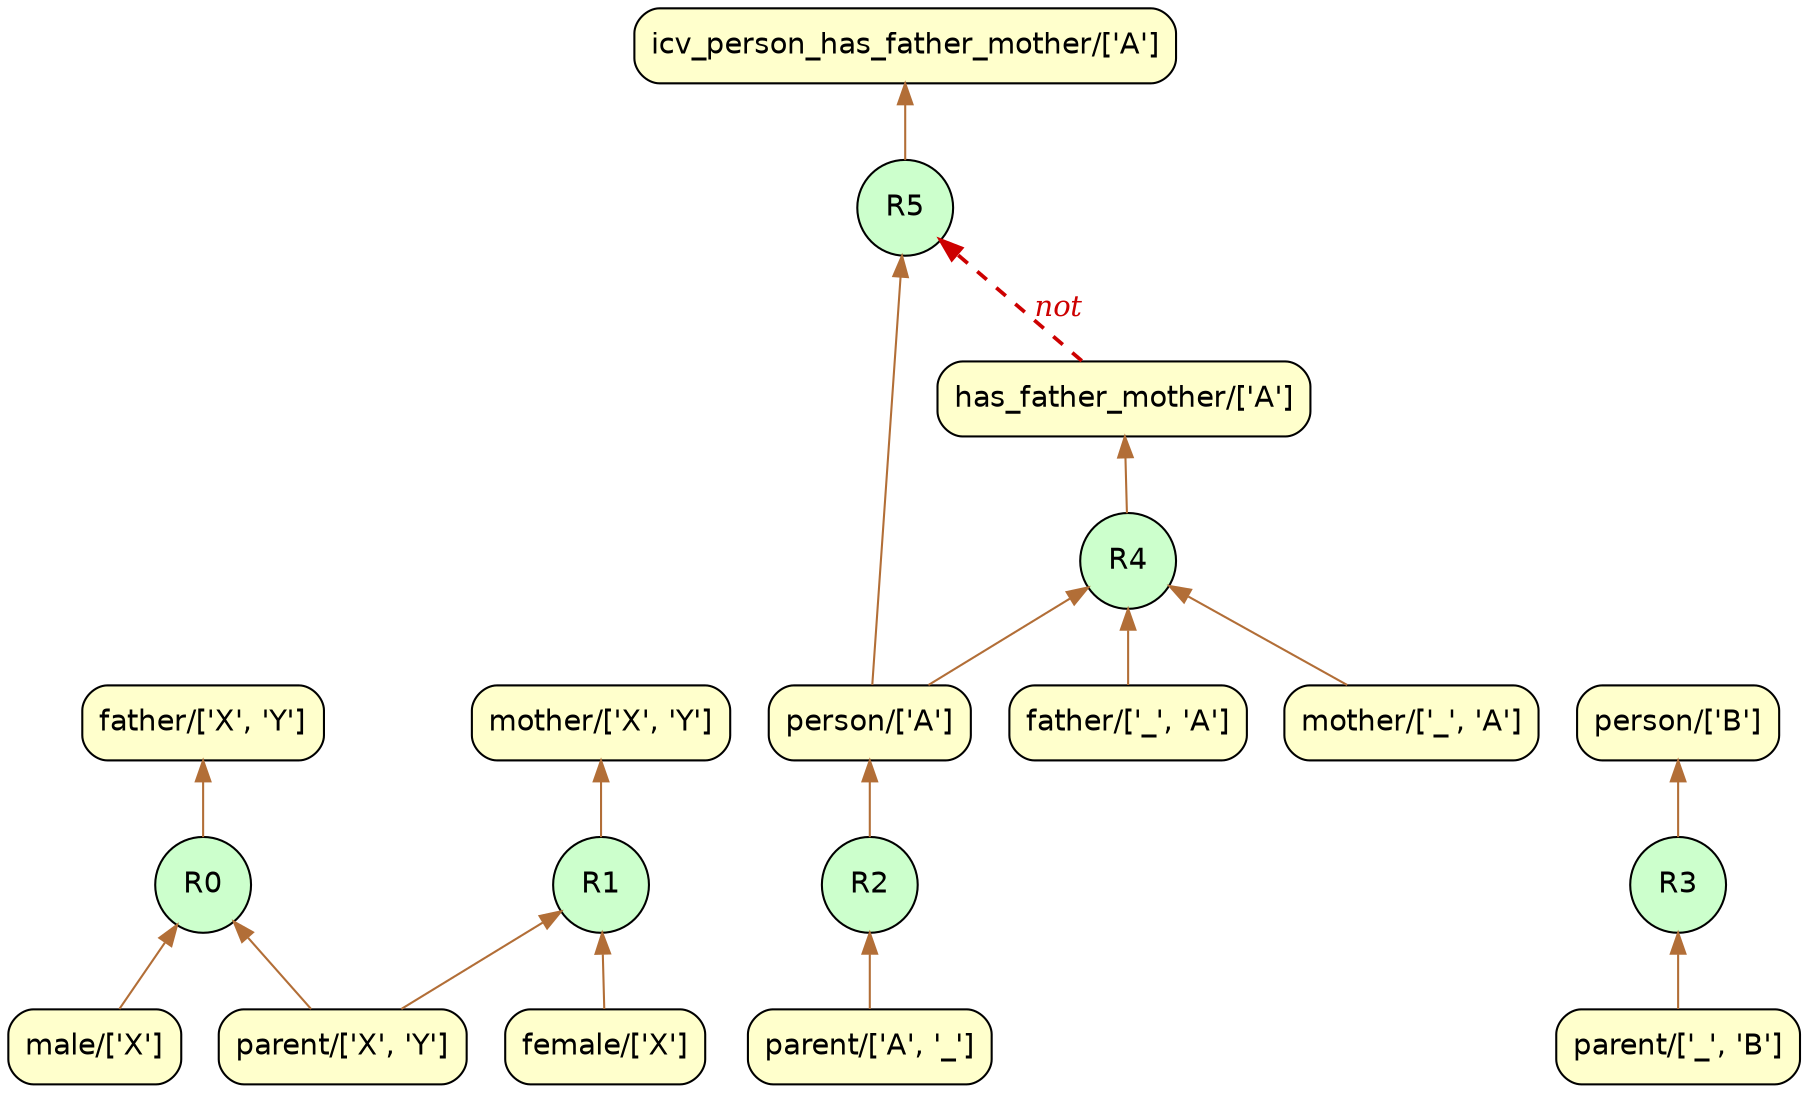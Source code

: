 strict digraph "" {
	graph [overlap=False,
		rankdir=BT
	];
	"parent/['X', 'Y']"	[fillcolor="#FFFFCC",
		fontname=Helvetica,
		peripheries=1,
		shape=box,
		style="rounded,filled"];
	R0	[fillcolor="#CCFFCC",
		fontname=Helvetica,
		peripheries=1,
		shape=circle,
		style=filled,
		tooltip="(0, 'father(X,Y) :- parent(X,Y); male(X).')"];
	"parent/['X', 'Y']" -> R0	[color="#b26e37",
		fontname="Palatino-Italic",
		weight=14];
	R1	[fillcolor="#CCFFCC",
		fontname=Helvetica,
		peripheries=1,
		shape=circle,
		style=filled,
		tooltip="(1, 'mother(X,Y) :- parent(X,Y); female(X).')"];
	"parent/['X', 'Y']" -> R1	[color="#b26e37",
		fontname="Palatino-Italic",
		weight=14];
	"father/['X', 'Y']"	[fillcolor="#FFFFCC",
		fontname=Helvetica,
		peripheries=1,
		shape=box,
		style="rounded,filled"];
	R0 -> "father/['X', 'Y']"	[color="#b26e37",
		weight=14];
	"male/['X']"	[fillcolor="#FFFFCC",
		fontname=Helvetica,
		peripheries=1,
		shape=box,
		style="rounded,filled"];
	"male/['X']" -> R0	[color="#b26e37",
		fontname="Palatino-Italic",
		weight=14];
	"mother/['X', 'Y']"	[fillcolor="#FFFFCC",
		fontname=Helvetica,
		peripheries=1,
		shape=box,
		style="rounded,filled"];
	R1 -> "mother/['X', 'Y']"	[color="#b26e37",
		weight=14];
	"female/['X']"	[fillcolor="#FFFFCC",
		fontname=Helvetica,
		peripheries=1,
		shape=box,
		style="rounded,filled"];
	"female/['X']" -> R1	[color="#b26e37",
		fontname="Palatino-Italic",
		weight=14];
	"parent/['A', '_']"	[fillcolor="#FFFFCC",
		fontname=Helvetica,
		peripheries=1,
		shape=box,
		style="rounded,filled"];
	R2	[fillcolor="#CCFFCC",
		fontname=Helvetica,
		peripheries=1,
		shape=circle,
		style=filled,
		tooltip="(2, 'person(A) :- parent(A,_).')"];
	"parent/['A', '_']" -> R2	[color="#b26e37",
		fontname="Palatino-Italic",
		weight=14];
	"person/['A']"	[fillcolor="#FFFFCC",
		fontname=Helvetica,
		peripheries=1,
		shape=box,
		style="rounded,filled"];
	R4	[fillcolor="#CCFFCC",
		fontname=Helvetica,
		peripheries=1,
		shape=circle,
		style=filled,
		tooltip="(4, 'has_father_mother(A) :- person(A); father(_,A); mother(_,A).')"];
	"person/['A']" -> R4	[color="#b26e37",
		fontname="Palatino-Italic",
		weight=14];
	R5	[fillcolor="#CCFFCC",
		fontname=Helvetica,
		peripheries=1,
		shape=circle,
		style=filled,
		tooltip="(5, 'icv_person_has_father_mother(A) :- person(A); not has_father_mother(A).')"];
	"person/['A']" -> R5	[color="#b26e37",
		fontname="Palatino-Italic",
		weight=14];
	R2 -> "person/['A']"	[color="#b26e37",
		weight=14];
	"parent/['_', 'B']"	[fillcolor="#FFFFCC",
		fontname=Helvetica,
		peripheries=1,
		shape=box,
		style="rounded,filled"];
	R3	[fillcolor="#CCFFCC",
		fontname=Helvetica,
		peripheries=1,
		shape=circle,
		style=filled,
		tooltip="(3, 'person(B) :- parent(_,B).')"];
	"parent/['_', 'B']" -> R3	[color="#b26e37",
		fontname="Palatino-Italic",
		weight=14];
	"person/['B']"	[fillcolor="#FFFFCC",
		fontname=Helvetica,
		peripheries=1,
		shape=box,
		style="rounded,filled"];
	R3 -> "person/['B']"	[color="#b26e37",
		weight=14];
	"has_father_mother/['A']"	[fillcolor="#FFFFCC",
		fontname=Helvetica,
		peripheries=1,
		shape=box,
		style="rounded,filled"];
	"has_father_mother/['A']" -> R5	[color=red3,
		fontcolor=red3,
		fontname="Palatino-Italic",
		label=not,
		penwidth=1.8,
		style=dashed,
		weight=14];
	R4 -> "has_father_mother/['A']"	[color="#b26e37",
		weight=14];
	"father/['_', 'A']"	[fillcolor="#FFFFCC",
		fontname=Helvetica,
		peripheries=1,
		shape=box,
		style="rounded,filled"];
	"father/['_', 'A']" -> R4	[color="#b26e37",
		fontname="Palatino-Italic",
		weight=14];
	"mother/['_', 'A']"	[fillcolor="#FFFFCC",
		fontname=Helvetica,
		peripheries=1,
		shape=box,
		style="rounded,filled"];
	"mother/['_', 'A']" -> R4	[color="#b26e37",
		fontname="Palatino-Italic",
		weight=14];
	"icv_person_has_father_mother/['A']"	[fillcolor="#FFFFCC",
		fontname=Helvetica,
		peripheries=1,
		shape=box,
		style="rounded,filled"];
	R5 -> "icv_person_has_father_mother/['A']"	[color="#b26e37",
		weight=14];
}
